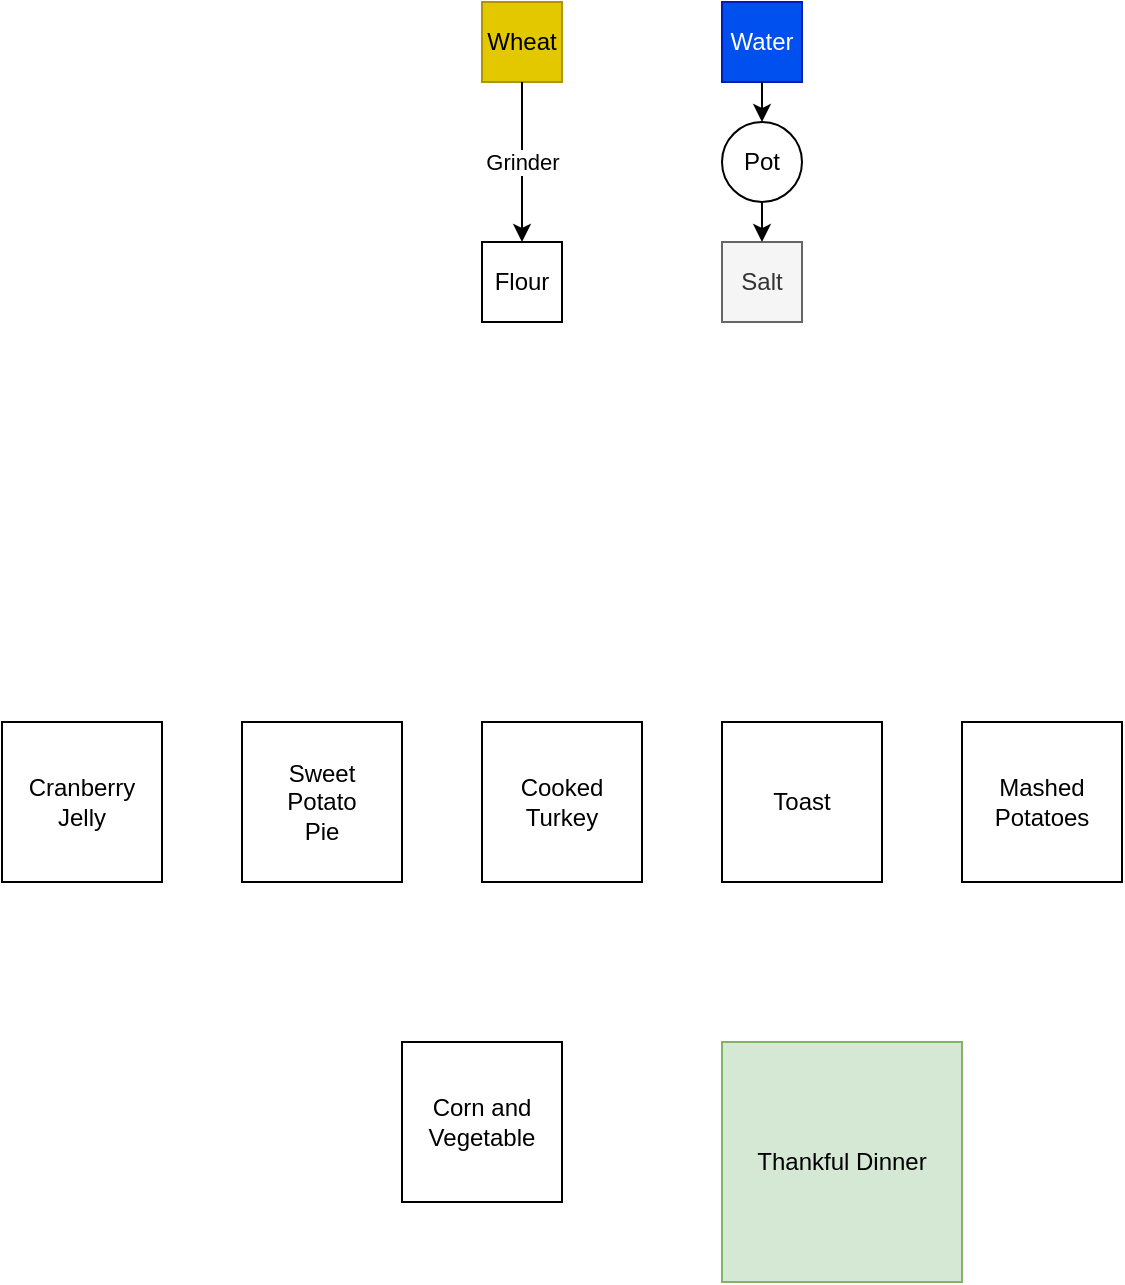 <mxfile version="13.6.5" type="github">
  <diagram id="E6Eq9M-jHGRb96KLQHYH" name="Page-1">
    <mxGraphModel dx="1576" dy="470" grid="1" gridSize="10" guides="1" tooltips="1" connect="1" arrows="1" fold="1" page="1" pageScale="1" pageWidth="827" pageHeight="1169" math="0" shadow="0">
      <root>
        <mxCell id="0" />
        <mxCell id="1" parent="0" />
        <mxCell id="uMygsS5gmDRHOYHxsyQk-1" value="Wheat" style="rounded=0;whiteSpace=wrap;html=1;fillColor=#e3c800;strokeColor=#B09500;" parent="1" vertex="1">
          <mxGeometry x="200" y="120" width="40" height="40" as="geometry" />
        </mxCell>
        <mxCell id="uMygsS5gmDRHOYHxsyQk-2" value="" style="endArrow=classic;html=1;fontColor=#000000;exitX=0.5;exitY=1;exitDx=0;exitDy=0;entryX=0.5;entryY=0;entryDx=0;entryDy=0;" parent="1" source="uMygsS5gmDRHOYHxsyQk-1" edge="1" target="aaTEEqOqEQQ5uZbAnoPO-1">
          <mxGeometry relative="1" as="geometry">
            <mxPoint x="240" y="210" as="sourcePoint" />
            <mxPoint x="220" y="200" as="targetPoint" />
          </mxGeometry>
        </mxCell>
        <mxCell id="uMygsS5gmDRHOYHxsyQk-3" value="Grinder" style="edgeLabel;resizable=0;html=1;align=center;verticalAlign=middle;" parent="uMygsS5gmDRHOYHxsyQk-2" connectable="0" vertex="1">
          <mxGeometry relative="1" as="geometry" />
        </mxCell>
        <mxCell id="uMygsS5gmDRHOYHxsyQk-4" value="Water" style="rounded=0;whiteSpace=wrap;html=1;fontColor=#ffffff;fillColor=#0050ef;strokeColor=#001DBC;" parent="1" vertex="1">
          <mxGeometry x="320" y="120" width="40" height="40" as="geometry" />
        </mxCell>
        <mxCell id="uMygsS5gmDRHOYHxsyQk-7" value="Salt" style="rounded=0;whiteSpace=wrap;html=1;fillColor=#f5f5f5;strokeColor=#666666;fontColor=#333333;" parent="1" vertex="1">
          <mxGeometry x="320" y="240" width="40" height="40" as="geometry" />
        </mxCell>
        <mxCell id="aaTEEqOqEQQ5uZbAnoPO-1" value="Flour" style="rounded=0;whiteSpace=wrap;html=1;fontColor=#000000;" vertex="1" parent="1">
          <mxGeometry x="200" y="240" width="40" height="40" as="geometry" />
        </mxCell>
        <mxCell id="aaTEEqOqEQQ5uZbAnoPO-2" value="Pot" style="ellipse;whiteSpace=wrap;html=1;aspect=fixed;fontColor=#000000;" vertex="1" parent="1">
          <mxGeometry x="320" y="180" width="40" height="40" as="geometry" />
        </mxCell>
        <mxCell id="aaTEEqOqEQQ5uZbAnoPO-6" value="" style="endArrow=classic;html=1;fontColor=#000000;entryX=0.5;entryY=0;entryDx=0;entryDy=0;exitX=0.5;exitY=1;exitDx=0;exitDy=0;" edge="1" parent="1" source="uMygsS5gmDRHOYHxsyQk-4" target="aaTEEqOqEQQ5uZbAnoPO-2">
          <mxGeometry width="50" height="50" relative="1" as="geometry">
            <mxPoint x="310" y="240" as="sourcePoint" />
            <mxPoint x="360" y="190" as="targetPoint" />
          </mxGeometry>
        </mxCell>
        <mxCell id="aaTEEqOqEQQ5uZbAnoPO-7" value="" style="endArrow=classic;html=1;fontColor=#000000;entryX=0.5;entryY=0;entryDx=0;entryDy=0;exitX=0.5;exitY=1;exitDx=0;exitDy=0;" edge="1" parent="1" source="aaTEEqOqEQQ5uZbAnoPO-2" target="uMygsS5gmDRHOYHxsyQk-7">
          <mxGeometry width="50" height="50" relative="1" as="geometry">
            <mxPoint x="280" y="330" as="sourcePoint" />
            <mxPoint x="330" y="280" as="targetPoint" />
          </mxGeometry>
        </mxCell>
        <mxCell id="aaTEEqOqEQQ5uZbAnoPO-9" value="Thankful Dinner" style="whiteSpace=wrap;html=1;aspect=fixed;fillColor=#d5e8d4;strokeColor=#82b366;" vertex="1" parent="1">
          <mxGeometry x="320" y="640" width="120" height="120" as="geometry" />
        </mxCell>
        <mxCell id="aaTEEqOqEQQ5uZbAnoPO-10" value="Cranberry Jelly" style="whiteSpace=wrap;html=1;aspect=fixed;fontColor=#000000;" vertex="1" parent="1">
          <mxGeometry x="-40" y="480" width="80" height="80" as="geometry" />
        </mxCell>
        <mxCell id="aaTEEqOqEQQ5uZbAnoPO-11" value="&lt;div&gt;Sweet &lt;br&gt;&lt;/div&gt;&lt;div&gt;Potato &lt;br&gt;&lt;/div&gt;&lt;div&gt;Pie&lt;/div&gt;" style="whiteSpace=wrap;html=1;aspect=fixed;fontColor=#000000;" vertex="1" parent="1">
          <mxGeometry x="80" y="480" width="80" height="80" as="geometry" />
        </mxCell>
        <mxCell id="aaTEEqOqEQQ5uZbAnoPO-12" value="Cooked Turkey" style="whiteSpace=wrap;html=1;aspect=fixed;fontColor=#000000;" vertex="1" parent="1">
          <mxGeometry x="200" y="480" width="80" height="80" as="geometry" />
        </mxCell>
        <mxCell id="aaTEEqOqEQQ5uZbAnoPO-13" value="Toast" style="whiteSpace=wrap;html=1;aspect=fixed;fontColor=#000000;" vertex="1" parent="1">
          <mxGeometry x="320" y="480" width="80" height="80" as="geometry" />
        </mxCell>
        <mxCell id="aaTEEqOqEQQ5uZbAnoPO-14" value="Mashed Potatoes" style="whiteSpace=wrap;html=1;aspect=fixed;fontColor=#000000;" vertex="1" parent="1">
          <mxGeometry x="440" y="480" width="80" height="80" as="geometry" />
        </mxCell>
        <mxCell id="aaTEEqOqEQQ5uZbAnoPO-16" value="&lt;div&gt;Corn and Vegetable&lt;br&gt;&lt;/div&gt;" style="whiteSpace=wrap;html=1;aspect=fixed;fontColor=#000000;" vertex="1" parent="1">
          <mxGeometry x="160" y="640" width="80" height="80" as="geometry" />
        </mxCell>
      </root>
    </mxGraphModel>
  </diagram>
</mxfile>
